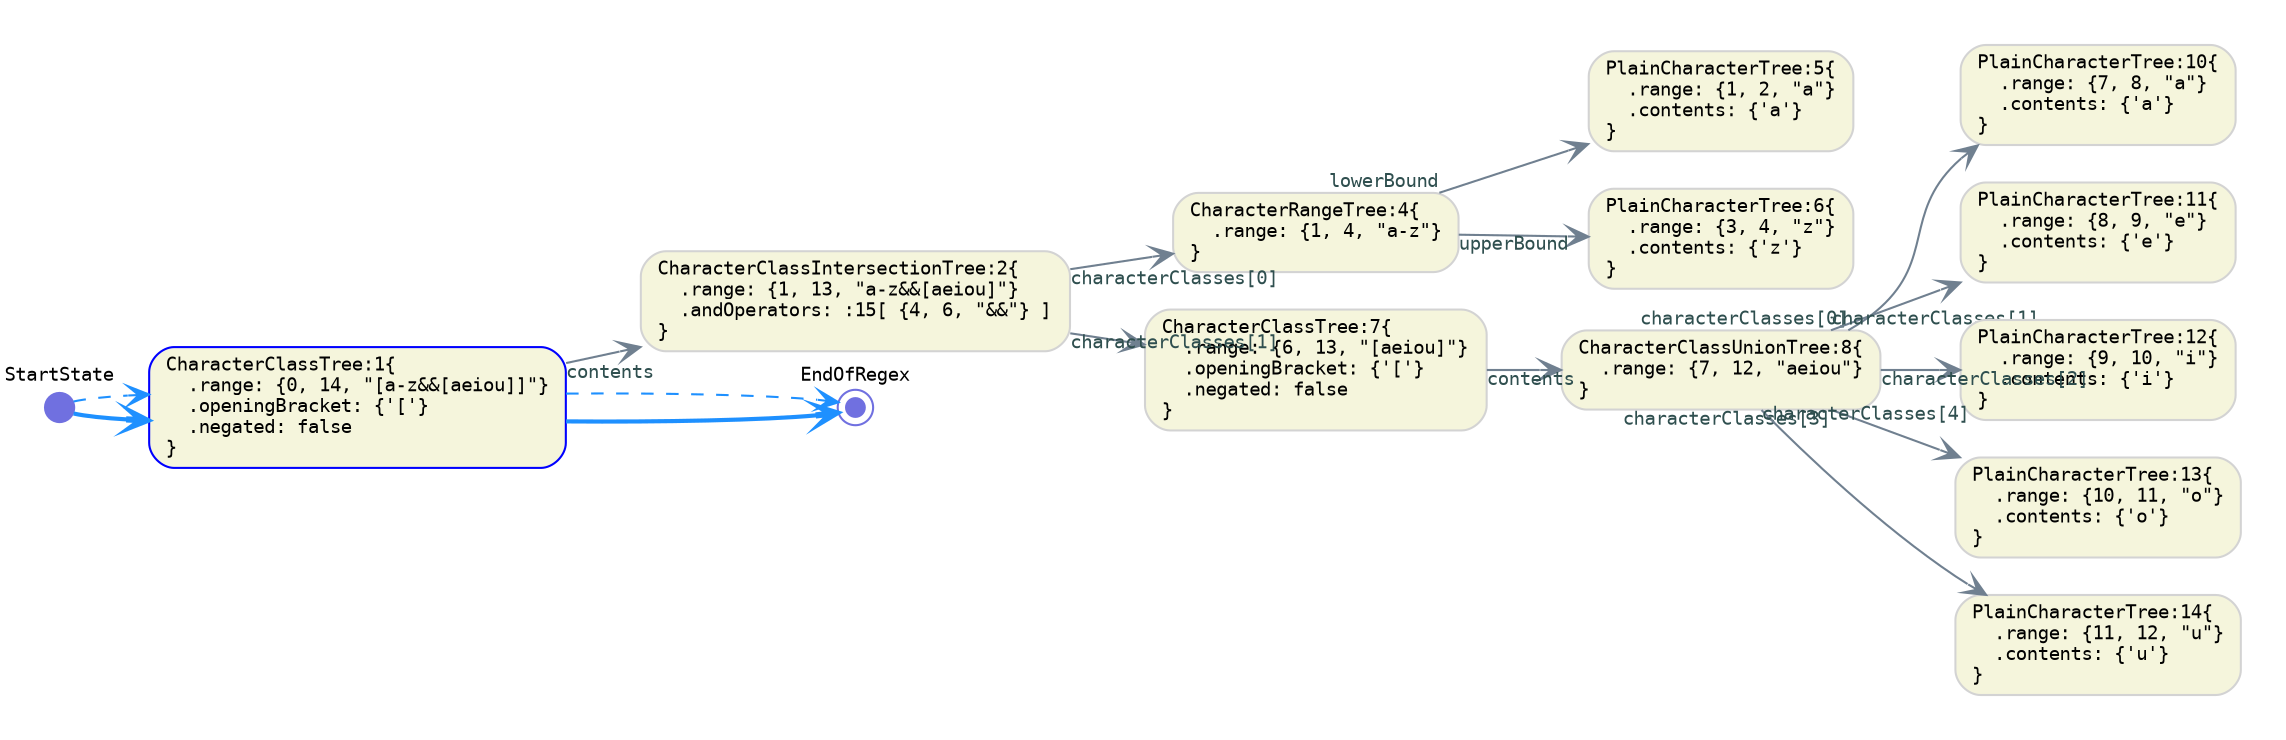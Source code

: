 digraph G {
  rankdir=LR;
  graph [fontname="Monospace", fontsize="11", pad="0.3"]

  // tree-and-state nodes
  node [fontname="Monospace", fontsize= "9", shape="box", style="rounded,filled", color="Blue", fillcolor="Beige", fixedsize="false", width="0.75"]
  1[ label="CharacterClassTree:1\{\l  .range: \{0, 14, \"[a-z&&[aeiou]]\"\}\l  .openingBracket: \{'['\}\l  .negated: false\l\}\l" ]

  // default nodes
  node [fontname="Monospace", fontsize= "9", shape="box", style="rounded,filled", color="LightGray", fillcolor="Beige", fixedsize="false", width="0.75"]
  2[ label="CharacterClassIntersectionTree:2\{\l  .range: \{1, 13, \"a-z&&[aeiou]\"\}\l  .andOperators: :15[ \{4, 6, \"&&\"\} ]\l\}\l" ]
  4[ label="CharacterRangeTree:4\{\l  .range: \{1, 4, \"a-z\"\}\l\}\l" ]
  5[ label="PlainCharacterTree:5\{\l  .range: \{1, 2, \"a\"\}\l  .contents: \{'a'\}\l\}\l" ]
  6[ label="PlainCharacterTree:6\{\l  .range: \{3, 4, \"z\"\}\l  .contents: \{'z'\}\l\}\l" ]
  7[ label="CharacterClassTree:7\{\l  .range: \{6, 13, \"[aeiou]\"\}\l  .openingBracket: \{'['\}\l  .negated: false\l\}\l" ]
  8[ label="CharacterClassUnionTree:8\{\l  .range: \{7, 12, \"aeiou\"\}\l\}\l" ]
  10[ label="PlainCharacterTree:10\{\l  .range: \{7, 8, \"a\"\}\l  .contents: \{'a'\}\l\}\l" ]
  11[ label="PlainCharacterTree:11\{\l  .range: \{8, 9, \"e\"\}\l  .contents: \{'e'\}\l\}\l" ]
  12[ label="PlainCharacterTree:12\{\l  .range: \{9, 10, \"i\"\}\l  .contents: \{'i'\}\l\}\l" ]
  13[ label="PlainCharacterTree:13\{\l  .range: \{10, 11, \"o\"\}\l  .contents: \{'o'\}\l\}\l" ]
  14[ label="PlainCharacterTree:14\{\l  .range: \{11, 12, \"u\"\}\l  .contents: \{'u'\}\l\}\l" ]

  // end nodes
  node [fontname="Monospace", fontsize= "9", shape="doublecircle", style="rounded,filled", color="#7070E0", fillcolor="#7070E0", fixedsize="true", width="0.12"]
  EndOfRegex[ label="EndOfRegex\l\l\l\l" ]

  // start nodes
  node [fontname="Monospace", fontsize= "9", shape="circle", style="rounded,filled", color="#7070E0", fillcolor="#7070E0", fixedsize="true", width="0.20"]
  StartState[ label="StartState\l\l\l\l" ]

  // default edges
  edge [fontname="Monospace", fontsize="9", style="solid", color="SlateGray", fontcolor="DarkSlateGray", arrowhead="vee", arrowtail="none", dir="both"]
  4 -> 5 [ label="",  taillabel="lowerBound" ]
  4 -> 6 [ label="",  taillabel="upperBound" ]
  2 -> 4 [ label="",  taillabel="characterClasses[0]" ]
  8 -> 10 [ label="",  taillabel="characterClasses[0]" ]
  8 -> 11 [ label="",  taillabel="characterClasses[1]" ]
  8 -> 12 [ label="",  taillabel="characterClasses[2]" ]
  8 -> 13 [ label="",  taillabel="characterClasses[3]" ]
  8 -> 14 [ label="",  taillabel="characterClasses[4]" ]
  7 -> 8 [ label="",  taillabel="contents" ]
  2 -> 7 [ label="",  taillabel="characterClasses[1]" ]
  1 -> 2 [ label="",  taillabel="contents" ]

  // successor edges
  edge [fontname="Monospace", fontsize="9", style="bold", color="DodgerBlue", fontcolor="MediumBlue", arrowhead="vee", arrowtail="none", dir="both"]
  1 -> EndOfRegex [ label="",  taillabel="" ]
  StartState -> 1 [ label="",  taillabel="" ]

  // continuation edges
  edge [fontname="Monospace", fontsize="9", style="dashed", color="DodgerBlue", fontcolor="MediumBlue", arrowhead="vee", arrowtail="none", dir="both"]
  1 -> EndOfRegex [ label="",  taillabel="" ]
  StartState -> 1 [ label="",  taillabel="" ]
}

